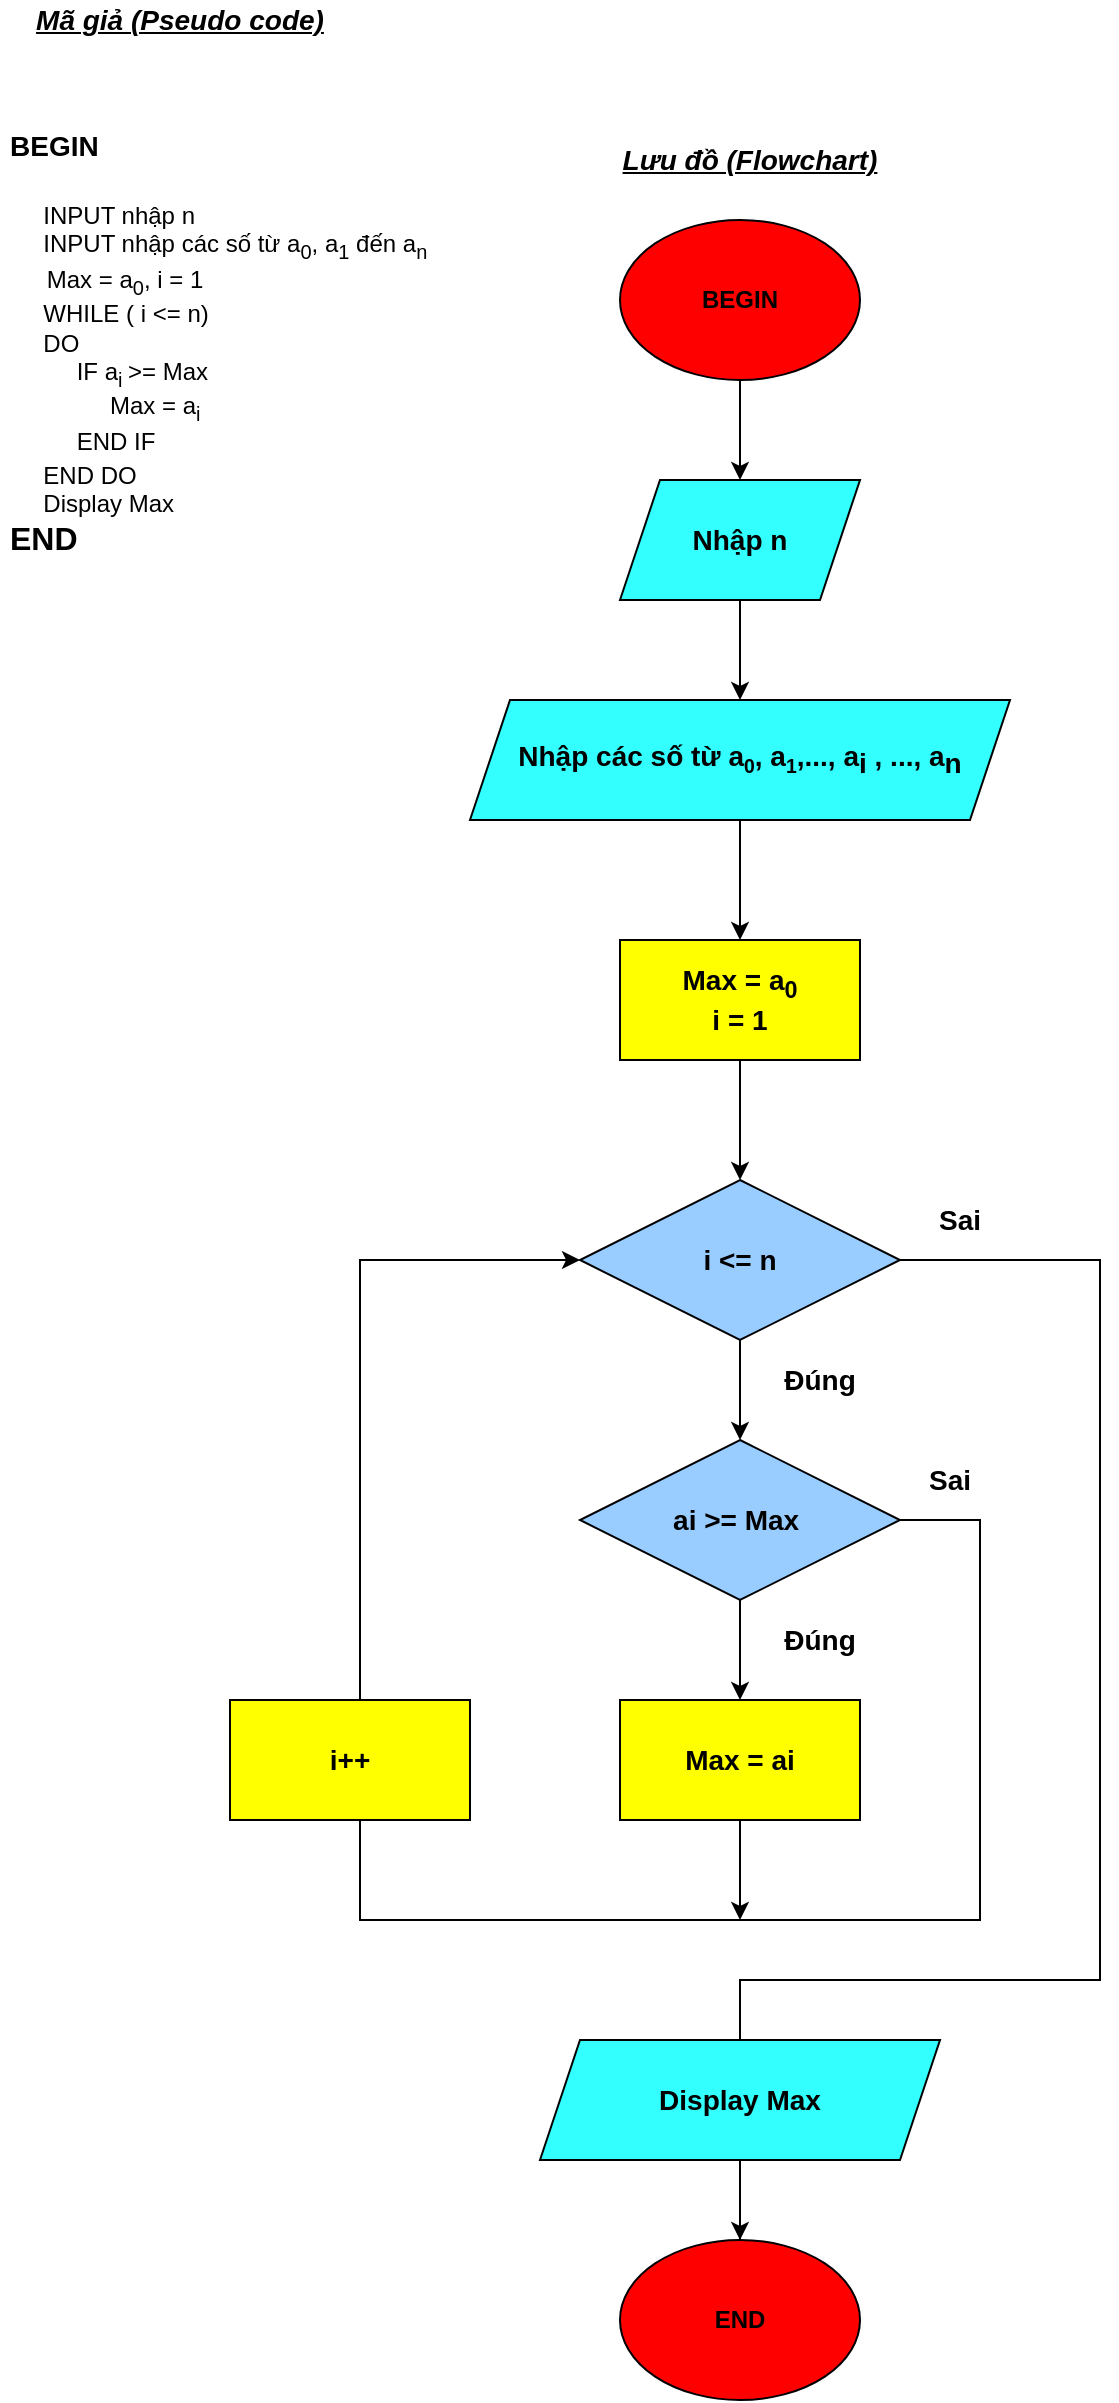 <mxfile version="14.1.8" type="device"><diagram id="47SuIM1fXHtHM4fjo58w" name="Page-2"><mxGraphModel dx="1086" dy="626" grid="1" gridSize="10" guides="1" tooltips="1" connect="1" arrows="1" fold="1" page="1" pageScale="1" pageWidth="827" pageHeight="1169" math="0" shadow="0"><root><mxCell id="xl8AjKwtkDdqWFDlWUnC-0"/><mxCell id="xl8AjKwtkDdqWFDlWUnC-1" parent="xl8AjKwtkDdqWFDlWUnC-0"/><mxCell id="xl8AjKwtkDdqWFDlWUnC-2" value="&lt;b&gt;BEGIN&lt;/b&gt;" style="ellipse;whiteSpace=wrap;html=1;fillColor=#FF0000;" parent="xl8AjKwtkDdqWFDlWUnC-1" vertex="1"><mxGeometry x="350" y="130" width="120" height="80" as="geometry"/></mxCell><mxCell id="xl8AjKwtkDdqWFDlWUnC-10" style="edgeStyle=orthogonalEdgeStyle;rounded=0;orthogonalLoop=1;jettySize=auto;html=1;entryX=0.5;entryY=0;entryDx=0;entryDy=0;" parent="xl8AjKwtkDdqWFDlWUnC-1" source="xl8AjKwtkDdqWFDlWUnC-3" target="xl8AjKwtkDdqWFDlWUnC-4" edge="1"><mxGeometry relative="1" as="geometry"/></mxCell><mxCell id="xl8AjKwtkDdqWFDlWUnC-3" value="&lt;font style=&quot;font-size: 14px&quot;&gt;&lt;b&gt;Nhập n&lt;/b&gt;&lt;/font&gt;" style="shape=parallelogram;perimeter=parallelogramPerimeter;whiteSpace=wrap;html=1;fixedSize=1;fillColor=#33FFFF;" parent="xl8AjKwtkDdqWFDlWUnC-1" vertex="1"><mxGeometry x="350" y="260" width="120" height="60" as="geometry"/></mxCell><mxCell id="xl8AjKwtkDdqWFDlWUnC-11" style="edgeStyle=orthogonalEdgeStyle;rounded=0;orthogonalLoop=1;jettySize=auto;html=1;entryX=0.5;entryY=0;entryDx=0;entryDy=0;" parent="xl8AjKwtkDdqWFDlWUnC-1" source="xl8AjKwtkDdqWFDlWUnC-4" target="xl8AjKwtkDdqWFDlWUnC-5" edge="1"><mxGeometry relative="1" as="geometry"/></mxCell><mxCell id="xl8AjKwtkDdqWFDlWUnC-4" value="&lt;b&gt;&lt;font style=&quot;font-size: 14px&quot;&gt;Nhập các số từ a&lt;/font&gt;&lt;font style=&quot;font-size: 11.667px&quot;&gt;&lt;sub&gt;0&lt;/sub&gt;&lt;/font&gt;&lt;font&gt;&lt;span style=&quot;font-size: 14px&quot;&gt;, a&lt;/span&gt;&lt;span style=&quot;font-size: 11.667px&quot;&gt;&lt;sub&gt;1&lt;/sub&gt;&lt;/span&gt;&lt;span style=&quot;font-size: 14px&quot;&gt;,..., a&lt;/span&gt;&lt;sub style=&quot;font-size: 14px&quot;&gt;i &lt;/sub&gt;&lt;span style=&quot;font-size: 14px&quot;&gt;, ..., a&lt;/span&gt;&lt;sub style=&quot;font-size: 14px&quot;&gt;n&lt;/sub&gt;&lt;/font&gt;&lt;/b&gt;" style="shape=parallelogram;perimeter=parallelogramPerimeter;whiteSpace=wrap;html=1;fixedSize=1;fillColor=#33FFFF;" parent="xl8AjKwtkDdqWFDlWUnC-1" vertex="1"><mxGeometry x="275" y="370" width="270" height="60" as="geometry"/></mxCell><mxCell id="xl8AjKwtkDdqWFDlWUnC-12" style="edgeStyle=orthogonalEdgeStyle;rounded=0;orthogonalLoop=1;jettySize=auto;html=1;entryX=0.5;entryY=0;entryDx=0;entryDy=0;" parent="xl8AjKwtkDdqWFDlWUnC-1" source="xl8AjKwtkDdqWFDlWUnC-5" edge="1"><mxGeometry relative="1" as="geometry"><mxPoint x="410" y="610" as="targetPoint"/></mxGeometry></mxCell><mxCell id="xl8AjKwtkDdqWFDlWUnC-5" value="&lt;font style=&quot;font-size: 14px&quot;&gt;&lt;b&gt;Max = a&lt;sub&gt;0&lt;/sub&gt;&lt;br&gt;i = 1&lt;br&gt;&lt;/b&gt;&lt;/font&gt;" style="rounded=0;whiteSpace=wrap;html=1;fillColor=#FFFF00;" parent="xl8AjKwtkDdqWFDlWUnC-1" vertex="1"><mxGeometry x="350" y="490" width="120" height="60" as="geometry"/></mxCell><mxCell id="xl8AjKwtkDdqWFDlWUnC-9" value="" style="endArrow=classic;html=1;entryX=0.5;entryY=0;entryDx=0;entryDy=0;exitX=0.5;exitY=1;exitDx=0;exitDy=0;" parent="xl8AjKwtkDdqWFDlWUnC-1" source="xl8AjKwtkDdqWFDlWUnC-2" target="xl8AjKwtkDdqWFDlWUnC-3" edge="1"><mxGeometry width="50" height="50" relative="1" as="geometry"><mxPoint x="380" y="700" as="sourcePoint"/><mxPoint x="430" y="650" as="targetPoint"/></mxGeometry></mxCell><mxCell id="xl8AjKwtkDdqWFDlWUnC-46" value="&lt;b&gt;&lt;i&gt;&lt;u&gt;&lt;font style=&quot;font-size: 14px&quot;&gt;Lưu đồ (Flowchart)&lt;/font&gt;&lt;/u&gt;&lt;/i&gt;&lt;/b&gt;" style="text;html=1;strokeColor=none;fillColor=none;align=center;verticalAlign=middle;whiteSpace=wrap;rounded=0;dashed=1;" parent="xl8AjKwtkDdqWFDlWUnC-1" vertex="1"><mxGeometry x="340" y="90" width="150" height="20" as="geometry"/></mxCell><mxCell id="xl8AjKwtkDdqWFDlWUnC-48" value="&lt;b&gt;&lt;u&gt;&lt;font style=&quot;font-size: 14px&quot;&gt;&lt;i&gt;Mã giả (Pseudo code)&lt;/i&gt;&lt;/font&gt;&lt;/u&gt;&lt;/b&gt;" style="text;html=1;strokeColor=none;fillColor=none;align=center;verticalAlign=middle;whiteSpace=wrap;rounded=0;dashed=1;" parent="xl8AjKwtkDdqWFDlWUnC-1" vertex="1"><mxGeometry x="40" y="20" width="180" height="20" as="geometry"/></mxCell><mxCell id="xl8AjKwtkDdqWFDlWUnC-49" value="&lt;h1&gt;&lt;font style=&quot;font-size: 14px&quot;&gt;BEGIN&lt;/font&gt;&lt;/h1&gt;&lt;div&gt;&amp;nbsp; &amp;nbsp; &amp;nbsp;INPUT nhập n&lt;/div&gt;&lt;div&gt;&amp;nbsp; &amp;nbsp; &amp;nbsp;INPUT nhập các số từ a&lt;sub&gt;0&lt;/sub&gt;, a&lt;sub&gt;1&lt;/sub&gt; đến a&lt;sub&gt;n&lt;/sub&gt;&lt;/div&gt;&lt;div&gt;&lt;sub&gt;&amp;nbsp; &amp;nbsp;&lt;/sub&gt;&amp;nbsp; &amp;nbsp;Max = a&lt;sub&gt;0&lt;/sub&gt;, i = 1&lt;/div&gt;&lt;div&gt;&amp;nbsp; &amp;nbsp; &amp;nbsp;WHILE ( i &amp;lt;= n)&lt;/div&gt;&lt;div&gt;&amp;nbsp; &amp;nbsp; &amp;nbsp;DO&lt;/div&gt;&lt;div&gt;&amp;nbsp; &amp;nbsp; &amp;nbsp; &amp;nbsp; &amp;nbsp; IF a&lt;sub&gt;i &lt;/sub&gt;&amp;gt;= Max&lt;/div&gt;&lt;div&gt;&amp;nbsp; &amp;nbsp; &amp;nbsp; &amp;nbsp; &amp;nbsp; &amp;nbsp; &amp;nbsp; &amp;nbsp;Max = a&lt;sub&gt;i&lt;/sub&gt;&lt;/div&gt;&lt;div&gt;&lt;sub&gt;&amp;nbsp; &amp;nbsp; &amp;nbsp; &amp;nbsp; &amp;nbsp; &amp;nbsp; &lt;/sub&gt;END IF&lt;/div&gt;&lt;div&gt;&amp;nbsp; &amp;nbsp; &amp;nbsp;END DO&lt;/div&gt;&lt;div&gt;&amp;nbsp; &amp;nbsp; &amp;nbsp;Display Max&lt;/div&gt;&lt;div&gt;&lt;font size=&quot;3&quot;&gt;&lt;b&gt;END&lt;/b&gt;&lt;/font&gt;&lt;/div&gt;&lt;div&gt;&lt;sub&gt;&amp;nbsp; &amp;nbsp; &amp;nbsp; &amp;nbsp;&lt;/sub&gt;&lt;/div&gt;" style="text;html=1;strokeColor=none;fillColor=none;spacing=5;spacingTop=-20;whiteSpace=wrap;overflow=hidden;rounded=0;dashed=1;" parent="xl8AjKwtkDdqWFDlWUnC-1" vertex="1"><mxGeometry x="40" y="70" width="250" height="240" as="geometry"/></mxCell><mxCell id="xl8AjKwtkDdqWFDlWUnC-55" style="edgeStyle=orthogonalEdgeStyle;rounded=0;orthogonalLoop=1;jettySize=auto;html=1;entryX=0.5;entryY=0;entryDx=0;entryDy=0;" parent="xl8AjKwtkDdqWFDlWUnC-1" source="xl8AjKwtkDdqWFDlWUnC-50" target="xl8AjKwtkDdqWFDlWUnC-52" edge="1"><mxGeometry relative="1" as="geometry"/></mxCell><mxCell id="xl8AjKwtkDdqWFDlWUnC-67" style="edgeStyle=orthogonalEdgeStyle;rounded=0;orthogonalLoop=1;jettySize=auto;html=1;" parent="xl8AjKwtkDdqWFDlWUnC-1" source="xl8AjKwtkDdqWFDlWUnC-50" edge="1"><mxGeometry relative="1" as="geometry"><mxPoint x="410" y="1210" as="targetPoint"/><Array as="points"><mxPoint x="590" y="650"/><mxPoint x="590" y="1010"/><mxPoint x="410" y="1010"/></Array></mxGeometry></mxCell><mxCell id="xl8AjKwtkDdqWFDlWUnC-50" value="&lt;font style=&quot;font-size: 14px&quot;&gt;&lt;b&gt;i &amp;lt;= n&lt;/b&gt;&lt;/font&gt;" style="rhombus;whiteSpace=wrap;html=1;fillColor=#99CCFF;" parent="xl8AjKwtkDdqWFDlWUnC-1" vertex="1"><mxGeometry x="330" y="610" width="160" height="80" as="geometry"/></mxCell><mxCell id="xl8AjKwtkDdqWFDlWUnC-56" style="edgeStyle=orthogonalEdgeStyle;rounded=0;orthogonalLoop=1;jettySize=auto;html=1;" parent="xl8AjKwtkDdqWFDlWUnC-1" source="xl8AjKwtkDdqWFDlWUnC-52" target="xl8AjKwtkDdqWFDlWUnC-54" edge="1"><mxGeometry relative="1" as="geometry"/></mxCell><mxCell id="28WgVE_iYohanCBW0-fW-0" style="edgeStyle=orthogonalEdgeStyle;rounded=0;orthogonalLoop=1;jettySize=auto;html=1;entryX=0;entryY=0.5;entryDx=0;entryDy=0;" edge="1" parent="xl8AjKwtkDdqWFDlWUnC-1" source="xl8AjKwtkDdqWFDlWUnC-52" target="xl8AjKwtkDdqWFDlWUnC-50"><mxGeometry relative="1" as="geometry"><mxPoint x="220" y="650" as="targetPoint"/><Array as="points"><mxPoint x="530" y="780"/><mxPoint x="530" y="980"/><mxPoint x="220" y="980"/><mxPoint x="220" y="650"/></Array></mxGeometry></mxCell><mxCell id="xl8AjKwtkDdqWFDlWUnC-52" value="&lt;font style=&quot;font-size: 14px&quot;&gt;&lt;b&gt;ai &amp;gt;= Max&amp;nbsp;&lt;/b&gt;&lt;/font&gt;" style="rhombus;whiteSpace=wrap;html=1;fillColor=#99CCFF;" parent="xl8AjKwtkDdqWFDlWUnC-1" vertex="1"><mxGeometry x="330" y="740" width="160" height="80" as="geometry"/></mxCell><mxCell id="xl8AjKwtkDdqWFDlWUnC-59" style="edgeStyle=orthogonalEdgeStyle;rounded=0;orthogonalLoop=1;jettySize=auto;html=1;" parent="xl8AjKwtkDdqWFDlWUnC-1" source="xl8AjKwtkDdqWFDlWUnC-54" edge="1"><mxGeometry relative="1" as="geometry"><mxPoint x="410" y="980" as="targetPoint"/></mxGeometry></mxCell><mxCell id="xl8AjKwtkDdqWFDlWUnC-54" value="&lt;font style=&quot;font-size: 14px&quot;&gt;&lt;b&gt;Max = ai&lt;/b&gt;&lt;/font&gt;" style="rounded=0;whiteSpace=wrap;html=1;fillColor=#FFFF00;" parent="xl8AjKwtkDdqWFDlWUnC-1" vertex="1"><mxGeometry x="350" y="870" width="120" height="60" as="geometry"/></mxCell><mxCell id="xl8AjKwtkDdqWFDlWUnC-61" value="&lt;font style=&quot;font-size: 14px&quot;&gt;&lt;b&gt;i++&lt;/b&gt;&lt;/font&gt;" style="rounded=0;whiteSpace=wrap;html=1;fillColor=#FFFF00;" parent="xl8AjKwtkDdqWFDlWUnC-1" vertex="1"><mxGeometry x="155" y="870" width="120" height="60" as="geometry"/></mxCell><mxCell id="xl8AjKwtkDdqWFDlWUnC-65" value="&lt;b&gt;&lt;font style=&quot;font-size: 14px&quot;&gt;Đúng&lt;/font&gt;&lt;/b&gt;" style="text;html=1;strokeColor=none;fillColor=none;align=center;verticalAlign=middle;whiteSpace=wrap;rounded=0;" parent="xl8AjKwtkDdqWFDlWUnC-1" vertex="1"><mxGeometry x="420" y="700" width="60" height="20" as="geometry"/></mxCell><mxCell id="xl8AjKwtkDdqWFDlWUnC-66" value="&lt;b&gt;&lt;font style=&quot;font-size: 14px&quot;&gt;Đúng&lt;/font&gt;&lt;/b&gt;" style="text;html=1;strokeColor=none;fillColor=none;align=center;verticalAlign=middle;whiteSpace=wrap;rounded=0;" parent="xl8AjKwtkDdqWFDlWUnC-1" vertex="1"><mxGeometry x="420" y="830" width="60" height="20" as="geometry"/></mxCell><mxCell id="xl8AjKwtkDdqWFDlWUnC-68" value="&lt;b&gt;&lt;font style=&quot;font-size: 14px&quot;&gt;Sai&lt;/font&gt;&lt;/b&gt;" style="text;html=1;strokeColor=none;fillColor=none;align=center;verticalAlign=middle;whiteSpace=wrap;rounded=0;" parent="xl8AjKwtkDdqWFDlWUnC-1" vertex="1"><mxGeometry x="490" y="620" width="60" height="20" as="geometry"/></mxCell><mxCell id="xl8AjKwtkDdqWFDlWUnC-69" value="&lt;b&gt;&lt;font style=&quot;font-size: 14px&quot;&gt;Sai&lt;/font&gt;&lt;/b&gt;" style="text;html=1;strokeColor=none;fillColor=none;align=center;verticalAlign=middle;whiteSpace=wrap;rounded=0;" parent="xl8AjKwtkDdqWFDlWUnC-1" vertex="1"><mxGeometry x="485" y="750" width="60" height="20" as="geometry"/></mxCell><mxCell id="xl8AjKwtkDdqWFDlWUnC-72" style="edgeStyle=orthogonalEdgeStyle;rounded=0;orthogonalLoop=1;jettySize=auto;html=1;entryX=0.5;entryY=0;entryDx=0;entryDy=0;" parent="xl8AjKwtkDdqWFDlWUnC-1" source="xl8AjKwtkDdqWFDlWUnC-70" target="xl8AjKwtkDdqWFDlWUnC-71" edge="1"><mxGeometry relative="1" as="geometry"/></mxCell><mxCell id="xl8AjKwtkDdqWFDlWUnC-70" value="&lt;font style=&quot;font-size: 14px&quot;&gt;&lt;b&gt;Display Max&lt;/b&gt;&lt;/font&gt;" style="shape=parallelogram;perimeter=parallelogramPerimeter;whiteSpace=wrap;html=1;fixedSize=1;fillColor=#33FFFF;" parent="xl8AjKwtkDdqWFDlWUnC-1" vertex="1"><mxGeometry x="310" y="1040" width="200" height="60" as="geometry"/></mxCell><mxCell id="xl8AjKwtkDdqWFDlWUnC-71" value="&lt;b&gt;END&lt;/b&gt;" style="ellipse;whiteSpace=wrap;html=1;fillColor=#FF0000;" parent="xl8AjKwtkDdqWFDlWUnC-1" vertex="1"><mxGeometry x="350" y="1140" width="120" height="80" as="geometry"/></mxCell></root></mxGraphModel></diagram></mxfile>